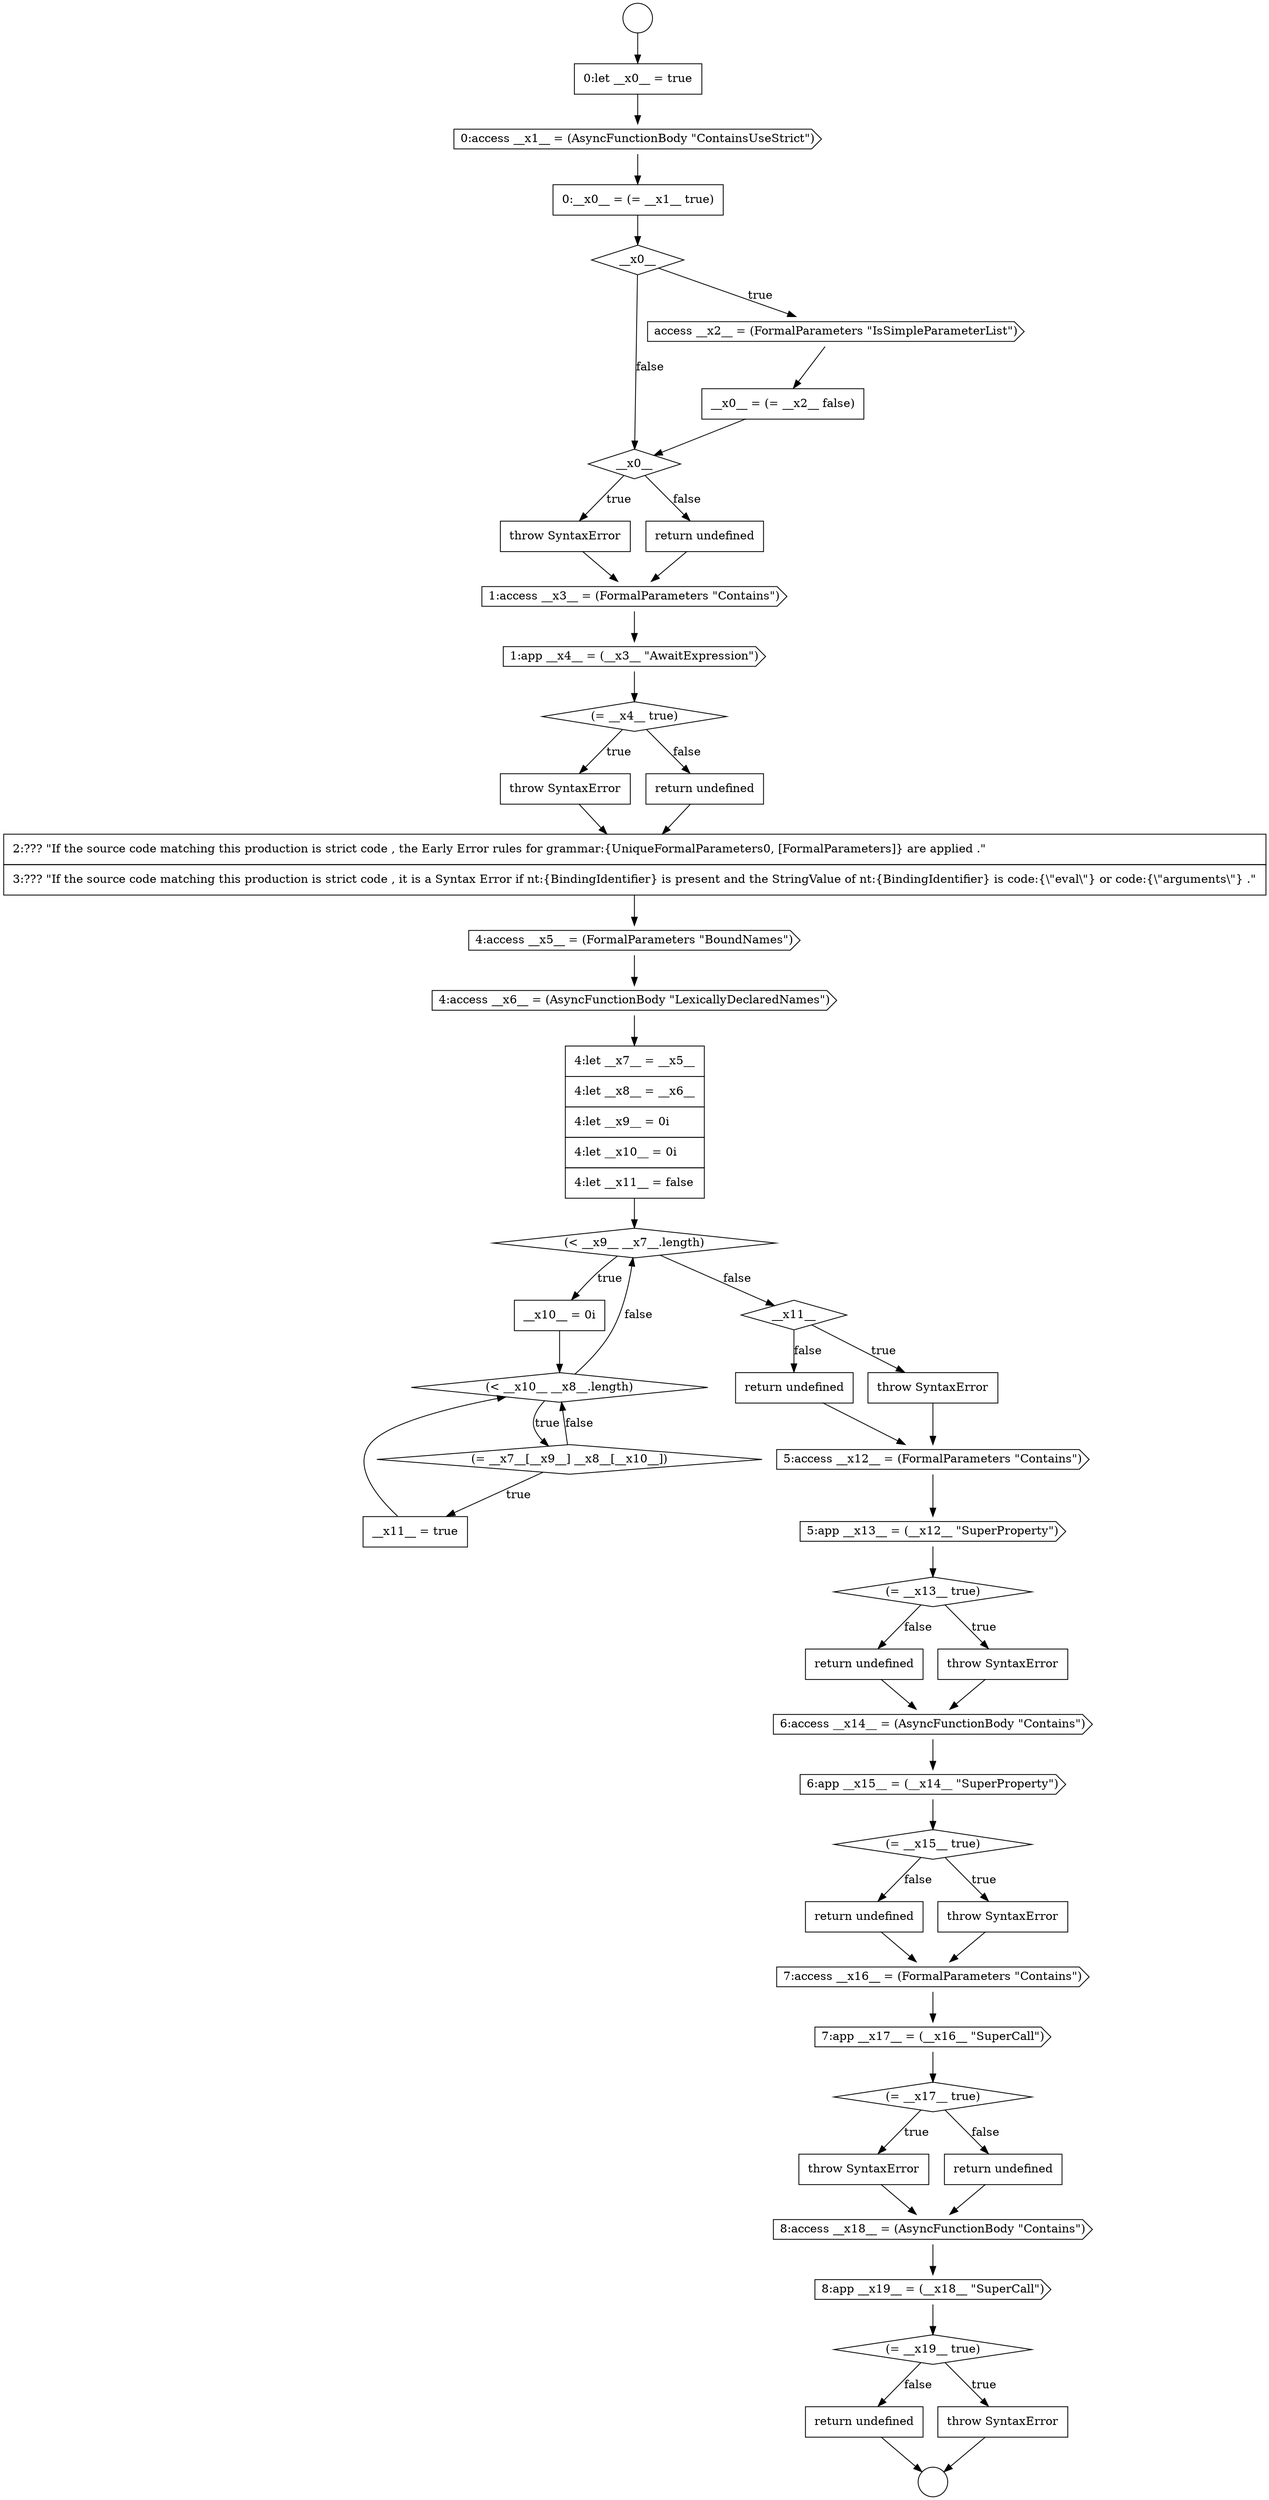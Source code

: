 digraph {
  node19443 [shape=none, margin=0, label=<<font color="black">
    <table border="0" cellborder="1" cellspacing="0" cellpadding="10">
      <tr><td align="left">throw SyntaxError</td></tr>
    </table>
  </font>> color="black" fillcolor="white" style=filled]
  node19446 [shape=cds, label=<<font color="black">5:app __x13__ = (__x12__ &quot;SuperProperty&quot;)</font>> color="black" fillcolor="white" style=filled]
  node19454 [shape=none, margin=0, label=<<font color="black">
    <table border="0" cellborder="1" cellspacing="0" cellpadding="10">
      <tr><td align="left">return undefined</td></tr>
    </table>
  </font>> color="black" fillcolor="white" style=filled]
  node19425 [shape=diamond, label=<<font color="black">__x0__</font>> color="black" fillcolor="white" style=filled]
  node19430 [shape=diamond, label=<<font color="black">(= __x4__ true)</font>> color="black" fillcolor="white" style=filled]
  node19418 [shape=circle label=" " color="black" fillcolor="white" style=filled]
  node19440 [shape=diamond, label=<<font color="black">(= __x7__[__x9__] __x8__[__x10__])</font>> color="black" fillcolor="white" style=filled]
  node19444 [shape=none, margin=0, label=<<font color="black">
    <table border="0" cellborder="1" cellspacing="0" cellpadding="10">
      <tr><td align="left">return undefined</td></tr>
    </table>
  </font>> color="black" fillcolor="white" style=filled]
  node19441 [shape=none, margin=0, label=<<font color="black">
    <table border="0" cellborder="1" cellspacing="0" cellpadding="10">
      <tr><td align="left">__x11__ = true</td></tr>
    </table>
  </font>> color="black" fillcolor="white" style=filled]
  node19435 [shape=cds, label=<<font color="black">4:access __x6__ = (AsyncFunctionBody &quot;LexicallyDeclaredNames&quot;)</font>> color="black" fillcolor="white" style=filled]
  node19461 [shape=cds, label=<<font color="black">8:app __x19__ = (__x18__ &quot;SuperCall&quot;)</font>> color="black" fillcolor="white" style=filled]
  node19452 [shape=diamond, label=<<font color="black">(= __x15__ true)</font>> color="black" fillcolor="white" style=filled]
  node19464 [shape=none, margin=0, label=<<font color="black">
    <table border="0" cellborder="1" cellspacing="0" cellpadding="10">
      <tr><td align="left">return undefined</td></tr>
    </table>
  </font>> color="black" fillcolor="white" style=filled]
  node19451 [shape=cds, label=<<font color="black">6:app __x15__ = (__x14__ &quot;SuperProperty&quot;)</font>> color="black" fillcolor="white" style=filled]
  node19462 [shape=diamond, label=<<font color="black">(= __x19__ true)</font>> color="black" fillcolor="white" style=filled]
  node19438 [shape=none, margin=0, label=<<font color="black">
    <table border="0" cellborder="1" cellspacing="0" cellpadding="10">
      <tr><td align="left">__x10__ = 0i</td></tr>
    </table>
  </font>> color="black" fillcolor="white" style=filled]
  node19423 [shape=cds, label=<<font color="black">access __x2__ = (FormalParameters &quot;IsSimpleParameterList&quot;)</font>> color="black" fillcolor="white" style=filled]
  node19455 [shape=cds, label=<<font color="black">7:access __x16__ = (FormalParameters &quot;Contains&quot;)</font>> color="black" fillcolor="white" style=filled]
  node19458 [shape=none, margin=0, label=<<font color="black">
    <table border="0" cellborder="1" cellspacing="0" cellpadding="10">
      <tr><td align="left">throw SyntaxError</td></tr>
    </table>
  </font>> color="black" fillcolor="white" style=filled]
  node19419 [shape=none, margin=0, label=<<font color="black">
    <table border="0" cellborder="1" cellspacing="0" cellpadding="10">
      <tr><td align="left">0:let __x0__ = true</td></tr>
    </table>
  </font>> color="black" fillcolor="white" style=filled]
  node19434 [shape=cds, label=<<font color="black">4:access __x5__ = (FormalParameters &quot;BoundNames&quot;)</font>> color="black" fillcolor="white" style=filled]
  node19437 [shape=diamond, label=<<font color="black">(&lt; __x9__ __x7__.length)</font>> color="black" fillcolor="white" style=filled]
  node19428 [shape=cds, label=<<font color="black">1:access __x3__ = (FormalParameters &quot;Contains&quot;)</font>> color="black" fillcolor="white" style=filled]
  node19422 [shape=diamond, label=<<font color="black">__x0__</font>> color="black" fillcolor="white" style=filled]
  node19433 [shape=none, margin=0, label=<<font color="black">
    <table border="0" cellborder="1" cellspacing="0" cellpadding="10">
      <tr><td align="left">2:??? &quot;If the source code matching this production is strict code , the Early Error rules for grammar:{UniqueFormalParameters0, [FormalParameters]} are applied .&quot;</td></tr>
      <tr><td align="left">3:??? &quot;If the source code matching this production is strict code , it is a Syntax Error if nt:{BindingIdentifier} is present and the StringValue of nt:{BindingIdentifier} is code:{\&quot;eval\&quot;} or code:{\&quot;arguments\&quot;} .&quot;</td></tr>
    </table>
  </font>> color="black" fillcolor="white" style=filled]
  node19450 [shape=cds, label=<<font color="black">6:access __x14__ = (AsyncFunctionBody &quot;Contains&quot;)</font>> color="black" fillcolor="white" style=filled]
  node19459 [shape=none, margin=0, label=<<font color="black">
    <table border="0" cellborder="1" cellspacing="0" cellpadding="10">
      <tr><td align="left">return undefined</td></tr>
    </table>
  </font>> color="black" fillcolor="white" style=filled]
  node19447 [shape=diamond, label=<<font color="black">(= __x13__ true)</font>> color="black" fillcolor="white" style=filled]
  node19417 [shape=circle label=" " color="black" fillcolor="white" style=filled]
  node19453 [shape=none, margin=0, label=<<font color="black">
    <table border="0" cellborder="1" cellspacing="0" cellpadding="10">
      <tr><td align="left">throw SyntaxError</td></tr>
    </table>
  </font>> color="black" fillcolor="white" style=filled]
  node19449 [shape=none, margin=0, label=<<font color="black">
    <table border="0" cellborder="1" cellspacing="0" cellpadding="10">
      <tr><td align="left">return undefined</td></tr>
    </table>
  </font>> color="black" fillcolor="white" style=filled]
  node19421 [shape=none, margin=0, label=<<font color="black">
    <table border="0" cellborder="1" cellspacing="0" cellpadding="10">
      <tr><td align="left">0:__x0__ = (= __x1__ true)</td></tr>
    </table>
  </font>> color="black" fillcolor="white" style=filled]
  node19448 [shape=none, margin=0, label=<<font color="black">
    <table border="0" cellborder="1" cellspacing="0" cellpadding="10">
      <tr><td align="left">throw SyntaxError</td></tr>
    </table>
  </font>> color="black" fillcolor="white" style=filled]
  node19426 [shape=none, margin=0, label=<<font color="black">
    <table border="0" cellborder="1" cellspacing="0" cellpadding="10">
      <tr><td align="left">throw SyntaxError</td></tr>
    </table>
  </font>> color="black" fillcolor="white" style=filled]
  node19431 [shape=none, margin=0, label=<<font color="black">
    <table border="0" cellborder="1" cellspacing="0" cellpadding="10">
      <tr><td align="left">throw SyntaxError</td></tr>
    </table>
  </font>> color="black" fillcolor="white" style=filled]
  node19429 [shape=cds, label=<<font color="black">1:app __x4__ = (__x3__ &quot;AwaitExpression&quot;)</font>> color="black" fillcolor="white" style=filled]
  node19460 [shape=cds, label=<<font color="black">8:access __x18__ = (AsyncFunctionBody &quot;Contains&quot;)</font>> color="black" fillcolor="white" style=filled]
  node19436 [shape=none, margin=0, label=<<font color="black">
    <table border="0" cellborder="1" cellspacing="0" cellpadding="10">
      <tr><td align="left">4:let __x7__ = __x5__</td></tr>
      <tr><td align="left">4:let __x8__ = __x6__</td></tr>
      <tr><td align="left">4:let __x9__ = 0i</td></tr>
      <tr><td align="left">4:let __x10__ = 0i</td></tr>
      <tr><td align="left">4:let __x11__ = false</td></tr>
    </table>
  </font>> color="black" fillcolor="white" style=filled]
  node19456 [shape=cds, label=<<font color="black">7:app __x17__ = (__x16__ &quot;SuperCall&quot;)</font>> color="black" fillcolor="white" style=filled]
  node19463 [shape=none, margin=0, label=<<font color="black">
    <table border="0" cellborder="1" cellspacing="0" cellpadding="10">
      <tr><td align="left">throw SyntaxError</td></tr>
    </table>
  </font>> color="black" fillcolor="white" style=filled]
  node19439 [shape=diamond, label=<<font color="black">(&lt; __x10__ __x8__.length)</font>> color="black" fillcolor="white" style=filled]
  node19424 [shape=none, margin=0, label=<<font color="black">
    <table border="0" cellborder="1" cellspacing="0" cellpadding="10">
      <tr><td align="left">__x0__ = (= __x2__ false)</td></tr>
    </table>
  </font>> color="black" fillcolor="white" style=filled]
  node19432 [shape=none, margin=0, label=<<font color="black">
    <table border="0" cellborder="1" cellspacing="0" cellpadding="10">
      <tr><td align="left">return undefined</td></tr>
    </table>
  </font>> color="black" fillcolor="white" style=filled]
  node19420 [shape=cds, label=<<font color="black">0:access __x1__ = (AsyncFunctionBody &quot;ContainsUseStrict&quot;)</font>> color="black" fillcolor="white" style=filled]
  node19457 [shape=diamond, label=<<font color="black">(= __x17__ true)</font>> color="black" fillcolor="white" style=filled]
  node19445 [shape=cds, label=<<font color="black">5:access __x12__ = (FormalParameters &quot;Contains&quot;)</font>> color="black" fillcolor="white" style=filled]
  node19427 [shape=none, margin=0, label=<<font color="black">
    <table border="0" cellborder="1" cellspacing="0" cellpadding="10">
      <tr><td align="left">return undefined</td></tr>
    </table>
  </font>> color="black" fillcolor="white" style=filled]
  node19442 [shape=diamond, label=<<font color="black">__x11__</font>> color="black" fillcolor="white" style=filled]
  node19417 -> node19419 [ color="black"]
  node19445 -> node19446 [ color="black"]
  node19452 -> node19453 [label=<<font color="black">true</font>> color="black"]
  node19452 -> node19454 [label=<<font color="black">false</font>> color="black"]
  node19431 -> node19433 [ color="black"]
  node19456 -> node19457 [ color="black"]
  node19435 -> node19436 [ color="black"]
  node19463 -> node19418 [ color="black"]
  node19458 -> node19460 [ color="black"]
  node19421 -> node19422 [ color="black"]
  node19426 -> node19428 [ color="black"]
  node19436 -> node19437 [ color="black"]
  node19427 -> node19428 [ color="black"]
  node19446 -> node19447 [ color="black"]
  node19423 -> node19424 [ color="black"]
  node19424 -> node19425 [ color="black"]
  node19430 -> node19431 [label=<<font color="black">true</font>> color="black"]
  node19430 -> node19432 [label=<<font color="black">false</font>> color="black"]
  node19440 -> node19441 [label=<<font color="black">true</font>> color="black"]
  node19440 -> node19439 [label=<<font color="black">false</font>> color="black"]
  node19432 -> node19433 [ color="black"]
  node19422 -> node19423 [label=<<font color="black">true</font>> color="black"]
  node19422 -> node19425 [label=<<font color="black">false</font>> color="black"]
  node19429 -> node19430 [ color="black"]
  node19439 -> node19440 [label=<<font color="black">true</font>> color="black"]
  node19439 -> node19437 [label=<<font color="black">false</font>> color="black"]
  node19442 -> node19443 [label=<<font color="black">true</font>> color="black"]
  node19442 -> node19444 [label=<<font color="black">false</font>> color="black"]
  node19428 -> node19429 [ color="black"]
  node19450 -> node19451 [ color="black"]
  node19459 -> node19460 [ color="black"]
  node19448 -> node19450 [ color="black"]
  node19457 -> node19458 [label=<<font color="black">true</font>> color="black"]
  node19457 -> node19459 [label=<<font color="black">false</font>> color="black"]
  node19455 -> node19456 [ color="black"]
  node19441 -> node19439 [ color="black"]
  node19461 -> node19462 [ color="black"]
  node19419 -> node19420 [ color="black"]
  node19438 -> node19439 [ color="black"]
  node19437 -> node19438 [label=<<font color="black">true</font>> color="black"]
  node19437 -> node19442 [label=<<font color="black">false</font>> color="black"]
  node19420 -> node19421 [ color="black"]
  node19447 -> node19448 [label=<<font color="black">true</font>> color="black"]
  node19447 -> node19449 [label=<<font color="black">false</font>> color="black"]
  node19449 -> node19450 [ color="black"]
  node19434 -> node19435 [ color="black"]
  node19451 -> node19452 [ color="black"]
  node19460 -> node19461 [ color="black"]
  node19425 -> node19426 [label=<<font color="black">true</font>> color="black"]
  node19425 -> node19427 [label=<<font color="black">false</font>> color="black"]
  node19433 -> node19434 [ color="black"]
  node19443 -> node19445 [ color="black"]
  node19462 -> node19463 [label=<<font color="black">true</font>> color="black"]
  node19462 -> node19464 [label=<<font color="black">false</font>> color="black"]
  node19453 -> node19455 [ color="black"]
  node19464 -> node19418 [ color="black"]
  node19444 -> node19445 [ color="black"]
  node19454 -> node19455 [ color="black"]
}
